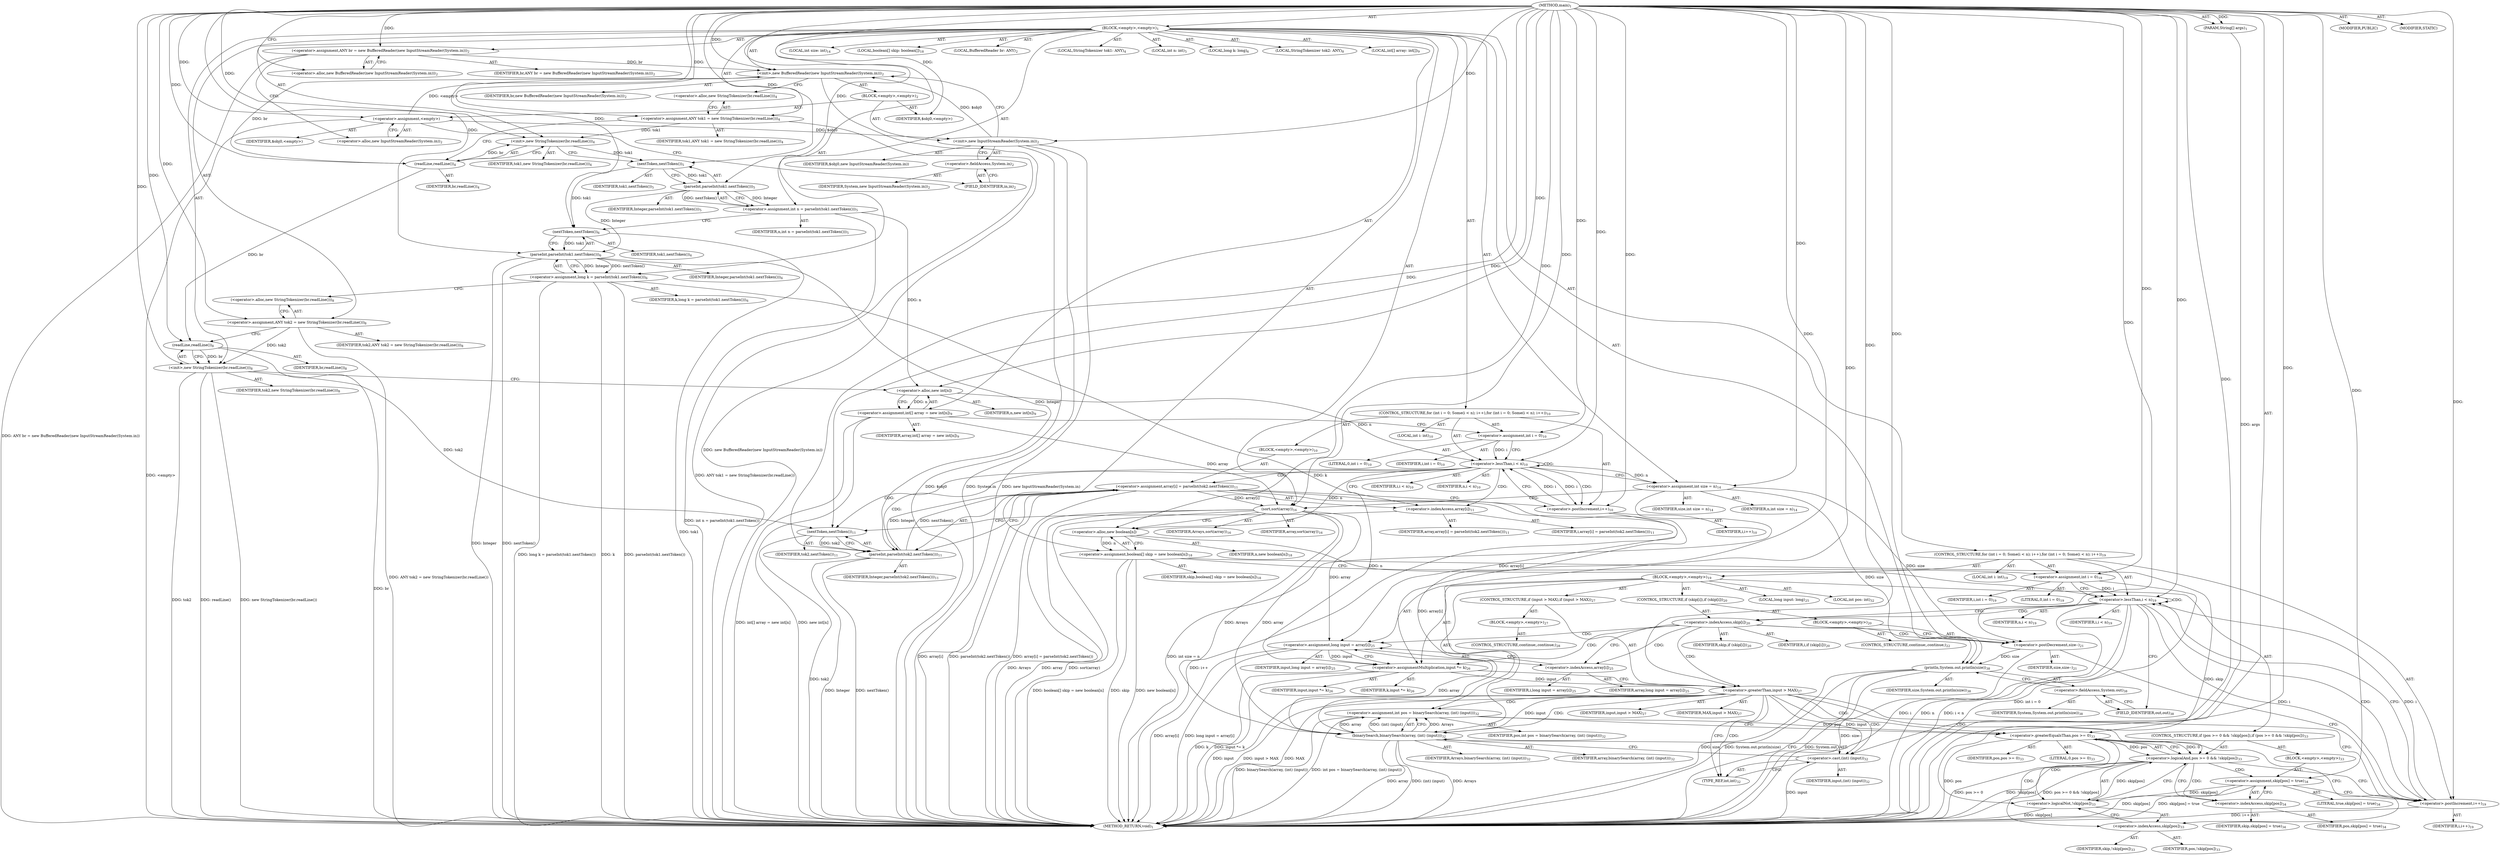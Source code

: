 digraph "main" {  
"23" [label = <(METHOD,main)<SUB>1</SUB>> ]
"24" [label = <(PARAM,String[] args)<SUB>1</SUB>> ]
"25" [label = <(BLOCK,&lt;empty&gt;,&lt;empty&gt;)<SUB>1</SUB>> ]
"4" [label = <(LOCAL,BufferedReader br: ANY)<SUB>2</SUB>> ]
"26" [label = <(&lt;operator&gt;.assignment,ANY br = new BufferedReader(new InputStreamReader(System.in)))<SUB>2</SUB>> ]
"27" [label = <(IDENTIFIER,br,ANY br = new BufferedReader(new InputStreamReader(System.in)))<SUB>2</SUB>> ]
"28" [label = <(&lt;operator&gt;.alloc,new BufferedReader(new InputStreamReader(System.in)))<SUB>2</SUB>> ]
"29" [label = <(&lt;init&gt;,new BufferedReader(new InputStreamReader(System.in)))<SUB>2</SUB>> ]
"3" [label = <(IDENTIFIER,br,new BufferedReader(new InputStreamReader(System.in)))<SUB>2</SUB>> ]
"30" [label = <(BLOCK,&lt;empty&gt;,&lt;empty&gt;)<SUB>2</SUB>> ]
"31" [label = <(&lt;operator&gt;.assignment,&lt;empty&gt;)> ]
"32" [label = <(IDENTIFIER,$obj0,&lt;empty&gt;)> ]
"33" [label = <(&lt;operator&gt;.alloc,new InputStreamReader(System.in))<SUB>2</SUB>> ]
"34" [label = <(&lt;init&gt;,new InputStreamReader(System.in))<SUB>2</SUB>> ]
"35" [label = <(IDENTIFIER,$obj0,new InputStreamReader(System.in))> ]
"36" [label = <(&lt;operator&gt;.fieldAccess,System.in)<SUB>2</SUB>> ]
"37" [label = <(IDENTIFIER,System,new InputStreamReader(System.in))<SUB>2</SUB>> ]
"38" [label = <(FIELD_IDENTIFIER,in,in)<SUB>2</SUB>> ]
"39" [label = <(IDENTIFIER,$obj0,&lt;empty&gt;)> ]
"6" [label = <(LOCAL,StringTokenizer tok1: ANY)<SUB>4</SUB>> ]
"40" [label = <(&lt;operator&gt;.assignment,ANY tok1 = new StringTokenizer(br.readLine()))<SUB>4</SUB>> ]
"41" [label = <(IDENTIFIER,tok1,ANY tok1 = new StringTokenizer(br.readLine()))<SUB>4</SUB>> ]
"42" [label = <(&lt;operator&gt;.alloc,new StringTokenizer(br.readLine()))<SUB>4</SUB>> ]
"43" [label = <(&lt;init&gt;,new StringTokenizer(br.readLine()))<SUB>4</SUB>> ]
"5" [label = <(IDENTIFIER,tok1,new StringTokenizer(br.readLine()))<SUB>4</SUB>> ]
"44" [label = <(readLine,readLine())<SUB>4</SUB>> ]
"45" [label = <(IDENTIFIER,br,readLine())<SUB>4</SUB>> ]
"46" [label = <(LOCAL,int n: int)<SUB>5</SUB>> ]
"47" [label = <(&lt;operator&gt;.assignment,int n = parseInt(tok1.nextToken()))<SUB>5</SUB>> ]
"48" [label = <(IDENTIFIER,n,int n = parseInt(tok1.nextToken()))<SUB>5</SUB>> ]
"49" [label = <(parseInt,parseInt(tok1.nextToken()))<SUB>5</SUB>> ]
"50" [label = <(IDENTIFIER,Integer,parseInt(tok1.nextToken()))<SUB>5</SUB>> ]
"51" [label = <(nextToken,nextToken())<SUB>5</SUB>> ]
"52" [label = <(IDENTIFIER,tok1,nextToken())<SUB>5</SUB>> ]
"53" [label = <(LOCAL,long k: long)<SUB>6</SUB>> ]
"54" [label = <(&lt;operator&gt;.assignment,long k = parseInt(tok1.nextToken()))<SUB>6</SUB>> ]
"55" [label = <(IDENTIFIER,k,long k = parseInt(tok1.nextToken()))<SUB>6</SUB>> ]
"56" [label = <(parseInt,parseInt(tok1.nextToken()))<SUB>6</SUB>> ]
"57" [label = <(IDENTIFIER,Integer,parseInt(tok1.nextToken()))<SUB>6</SUB>> ]
"58" [label = <(nextToken,nextToken())<SUB>6</SUB>> ]
"59" [label = <(IDENTIFIER,tok1,nextToken())<SUB>6</SUB>> ]
"8" [label = <(LOCAL,StringTokenizer tok2: ANY)<SUB>8</SUB>> ]
"60" [label = <(&lt;operator&gt;.assignment,ANY tok2 = new StringTokenizer(br.readLine()))<SUB>8</SUB>> ]
"61" [label = <(IDENTIFIER,tok2,ANY tok2 = new StringTokenizer(br.readLine()))<SUB>8</SUB>> ]
"62" [label = <(&lt;operator&gt;.alloc,new StringTokenizer(br.readLine()))<SUB>8</SUB>> ]
"63" [label = <(&lt;init&gt;,new StringTokenizer(br.readLine()))<SUB>8</SUB>> ]
"7" [label = <(IDENTIFIER,tok2,new StringTokenizer(br.readLine()))<SUB>8</SUB>> ]
"64" [label = <(readLine,readLine())<SUB>8</SUB>> ]
"65" [label = <(IDENTIFIER,br,readLine())<SUB>8</SUB>> ]
"66" [label = <(LOCAL,int[] array: int[])<SUB>9</SUB>> ]
"67" [label = <(&lt;operator&gt;.assignment,int[] array = new int[n])<SUB>9</SUB>> ]
"68" [label = <(IDENTIFIER,array,int[] array = new int[n])<SUB>9</SUB>> ]
"69" [label = <(&lt;operator&gt;.alloc,new int[n])> ]
"70" [label = <(IDENTIFIER,n,new int[n])<SUB>9</SUB>> ]
"71" [label = <(CONTROL_STRUCTURE,for (int i = 0; Some(i &lt; n); i++),for (int i = 0; Some(i &lt; n); i++))<SUB>10</SUB>> ]
"72" [label = <(LOCAL,int i: int)<SUB>10</SUB>> ]
"73" [label = <(&lt;operator&gt;.assignment,int i = 0)<SUB>10</SUB>> ]
"74" [label = <(IDENTIFIER,i,int i = 0)<SUB>10</SUB>> ]
"75" [label = <(LITERAL,0,int i = 0)<SUB>10</SUB>> ]
"76" [label = <(&lt;operator&gt;.lessThan,i &lt; n)<SUB>10</SUB>> ]
"77" [label = <(IDENTIFIER,i,i &lt; n)<SUB>10</SUB>> ]
"78" [label = <(IDENTIFIER,n,i &lt; n)<SUB>10</SUB>> ]
"79" [label = <(&lt;operator&gt;.postIncrement,i++)<SUB>10</SUB>> ]
"80" [label = <(IDENTIFIER,i,i++)<SUB>10</SUB>> ]
"81" [label = <(BLOCK,&lt;empty&gt;,&lt;empty&gt;)<SUB>10</SUB>> ]
"82" [label = <(&lt;operator&gt;.assignment,array[i] = parseInt(tok2.nextToken()))<SUB>11</SUB>> ]
"83" [label = <(&lt;operator&gt;.indexAccess,array[i])<SUB>11</SUB>> ]
"84" [label = <(IDENTIFIER,array,array[i] = parseInt(tok2.nextToken()))<SUB>11</SUB>> ]
"85" [label = <(IDENTIFIER,i,array[i] = parseInt(tok2.nextToken()))<SUB>11</SUB>> ]
"86" [label = <(parseInt,parseInt(tok2.nextToken()))<SUB>11</SUB>> ]
"87" [label = <(IDENTIFIER,Integer,parseInt(tok2.nextToken()))<SUB>11</SUB>> ]
"88" [label = <(nextToken,nextToken())<SUB>11</SUB>> ]
"89" [label = <(IDENTIFIER,tok2,nextToken())<SUB>11</SUB>> ]
"90" [label = <(LOCAL,int size: int)<SUB>14</SUB>> ]
"91" [label = <(&lt;operator&gt;.assignment,int size = n)<SUB>14</SUB>> ]
"92" [label = <(IDENTIFIER,size,int size = n)<SUB>14</SUB>> ]
"93" [label = <(IDENTIFIER,n,int size = n)<SUB>14</SUB>> ]
"94" [label = <(sort,sort(array))<SUB>16</SUB>> ]
"95" [label = <(IDENTIFIER,Arrays,sort(array))<SUB>16</SUB>> ]
"96" [label = <(IDENTIFIER,array,sort(array))<SUB>16</SUB>> ]
"97" [label = <(LOCAL,boolean[] skip: boolean[])<SUB>18</SUB>> ]
"98" [label = <(&lt;operator&gt;.assignment,boolean[] skip = new boolean[n])<SUB>18</SUB>> ]
"99" [label = <(IDENTIFIER,skip,boolean[] skip = new boolean[n])<SUB>18</SUB>> ]
"100" [label = <(&lt;operator&gt;.alloc,new boolean[n])> ]
"101" [label = <(IDENTIFIER,n,new boolean[n])<SUB>18</SUB>> ]
"102" [label = <(CONTROL_STRUCTURE,for (int i = 0; Some(i &lt; n); i++),for (int i = 0; Some(i &lt; n); i++))<SUB>19</SUB>> ]
"103" [label = <(LOCAL,int i: int)<SUB>19</SUB>> ]
"104" [label = <(&lt;operator&gt;.assignment,int i = 0)<SUB>19</SUB>> ]
"105" [label = <(IDENTIFIER,i,int i = 0)<SUB>19</SUB>> ]
"106" [label = <(LITERAL,0,int i = 0)<SUB>19</SUB>> ]
"107" [label = <(&lt;operator&gt;.lessThan,i &lt; n)<SUB>19</SUB>> ]
"108" [label = <(IDENTIFIER,i,i &lt; n)<SUB>19</SUB>> ]
"109" [label = <(IDENTIFIER,n,i &lt; n)<SUB>19</SUB>> ]
"110" [label = <(&lt;operator&gt;.postIncrement,i++)<SUB>19</SUB>> ]
"111" [label = <(IDENTIFIER,i,i++)<SUB>19</SUB>> ]
"112" [label = <(BLOCK,&lt;empty&gt;,&lt;empty&gt;)<SUB>19</SUB>> ]
"113" [label = <(CONTROL_STRUCTURE,if (skip[i]),if (skip[i]))<SUB>20</SUB>> ]
"114" [label = <(&lt;operator&gt;.indexAccess,skip[i])<SUB>20</SUB>> ]
"115" [label = <(IDENTIFIER,skip,if (skip[i]))<SUB>20</SUB>> ]
"116" [label = <(IDENTIFIER,i,if (skip[i]))<SUB>20</SUB>> ]
"117" [label = <(BLOCK,&lt;empty&gt;,&lt;empty&gt;)<SUB>20</SUB>> ]
"118" [label = <(&lt;operator&gt;.postDecrement,size--)<SUB>21</SUB>> ]
"119" [label = <(IDENTIFIER,size,size--)<SUB>21</SUB>> ]
"120" [label = <(CONTROL_STRUCTURE,continue;,continue;)<SUB>22</SUB>> ]
"121" [label = <(LOCAL,long input: long)<SUB>25</SUB>> ]
"122" [label = <(&lt;operator&gt;.assignment,long input = array[i])<SUB>25</SUB>> ]
"123" [label = <(IDENTIFIER,input,long input = array[i])<SUB>25</SUB>> ]
"124" [label = <(&lt;operator&gt;.indexAccess,array[i])<SUB>25</SUB>> ]
"125" [label = <(IDENTIFIER,array,long input = array[i])<SUB>25</SUB>> ]
"126" [label = <(IDENTIFIER,i,long input = array[i])<SUB>25</SUB>> ]
"127" [label = <(&lt;operator&gt;.assignmentMultiplication,input *= k)<SUB>26</SUB>> ]
"128" [label = <(IDENTIFIER,input,input *= k)<SUB>26</SUB>> ]
"129" [label = <(IDENTIFIER,k,input *= k)<SUB>26</SUB>> ]
"130" [label = <(CONTROL_STRUCTURE,if (input &gt; MAX),if (input &gt; MAX))<SUB>27</SUB>> ]
"131" [label = <(&lt;operator&gt;.greaterThan,input &gt; MAX)<SUB>27</SUB>> ]
"132" [label = <(IDENTIFIER,input,input &gt; MAX)<SUB>27</SUB>> ]
"133" [label = <(IDENTIFIER,MAX,input &gt; MAX)<SUB>27</SUB>> ]
"134" [label = <(BLOCK,&lt;empty&gt;,&lt;empty&gt;)<SUB>27</SUB>> ]
"135" [label = <(CONTROL_STRUCTURE,continue;,continue;)<SUB>28</SUB>> ]
"136" [label = <(LOCAL,int pos: int)<SUB>32</SUB>> ]
"137" [label = <(&lt;operator&gt;.assignment,int pos = binarySearch(array, (int) (input)))<SUB>32</SUB>> ]
"138" [label = <(IDENTIFIER,pos,int pos = binarySearch(array, (int) (input)))<SUB>32</SUB>> ]
"139" [label = <(binarySearch,binarySearch(array, (int) (input)))<SUB>32</SUB>> ]
"140" [label = <(IDENTIFIER,Arrays,binarySearch(array, (int) (input)))<SUB>32</SUB>> ]
"141" [label = <(IDENTIFIER,array,binarySearch(array, (int) (input)))<SUB>32</SUB>> ]
"142" [label = <(&lt;operator&gt;.cast,(int) (input))<SUB>32</SUB>> ]
"143" [label = <(TYPE_REF,int,int)<SUB>32</SUB>> ]
"144" [label = <(IDENTIFIER,input,(int) (input))<SUB>32</SUB>> ]
"145" [label = <(CONTROL_STRUCTURE,if (pos &gt;= 0 &amp;&amp; !skip[pos]),if (pos &gt;= 0 &amp;&amp; !skip[pos]))<SUB>33</SUB>> ]
"146" [label = <(&lt;operator&gt;.logicalAnd,pos &gt;= 0 &amp;&amp; !skip[pos])<SUB>33</SUB>> ]
"147" [label = <(&lt;operator&gt;.greaterEqualsThan,pos &gt;= 0)<SUB>33</SUB>> ]
"148" [label = <(IDENTIFIER,pos,pos &gt;= 0)<SUB>33</SUB>> ]
"149" [label = <(LITERAL,0,pos &gt;= 0)<SUB>33</SUB>> ]
"150" [label = <(&lt;operator&gt;.logicalNot,!skip[pos])<SUB>33</SUB>> ]
"151" [label = <(&lt;operator&gt;.indexAccess,skip[pos])<SUB>33</SUB>> ]
"152" [label = <(IDENTIFIER,skip,!skip[pos])<SUB>33</SUB>> ]
"153" [label = <(IDENTIFIER,pos,!skip[pos])<SUB>33</SUB>> ]
"154" [label = <(BLOCK,&lt;empty&gt;,&lt;empty&gt;)<SUB>33</SUB>> ]
"155" [label = <(&lt;operator&gt;.assignment,skip[pos] = true)<SUB>34</SUB>> ]
"156" [label = <(&lt;operator&gt;.indexAccess,skip[pos])<SUB>34</SUB>> ]
"157" [label = <(IDENTIFIER,skip,skip[pos] = true)<SUB>34</SUB>> ]
"158" [label = <(IDENTIFIER,pos,skip[pos] = true)<SUB>34</SUB>> ]
"159" [label = <(LITERAL,true,skip[pos] = true)<SUB>34</SUB>> ]
"160" [label = <(println,System.out.println(size))<SUB>38</SUB>> ]
"161" [label = <(&lt;operator&gt;.fieldAccess,System.out)<SUB>38</SUB>> ]
"162" [label = <(IDENTIFIER,System,System.out.println(size))<SUB>38</SUB>> ]
"163" [label = <(FIELD_IDENTIFIER,out,out)<SUB>38</SUB>> ]
"164" [label = <(IDENTIFIER,size,System.out.println(size))<SUB>38</SUB>> ]
"165" [label = <(MODIFIER,PUBLIC)> ]
"166" [label = <(MODIFIER,STATIC)> ]
"167" [label = <(METHOD_RETURN,void)<SUB>1</SUB>> ]
  "23" -> "24"  [ label = "AST: "] 
  "23" -> "25"  [ label = "AST: "] 
  "23" -> "165"  [ label = "AST: "] 
  "23" -> "166"  [ label = "AST: "] 
  "23" -> "167"  [ label = "AST: "] 
  "25" -> "4"  [ label = "AST: "] 
  "25" -> "26"  [ label = "AST: "] 
  "25" -> "29"  [ label = "AST: "] 
  "25" -> "6"  [ label = "AST: "] 
  "25" -> "40"  [ label = "AST: "] 
  "25" -> "43"  [ label = "AST: "] 
  "25" -> "46"  [ label = "AST: "] 
  "25" -> "47"  [ label = "AST: "] 
  "25" -> "53"  [ label = "AST: "] 
  "25" -> "54"  [ label = "AST: "] 
  "25" -> "8"  [ label = "AST: "] 
  "25" -> "60"  [ label = "AST: "] 
  "25" -> "63"  [ label = "AST: "] 
  "25" -> "66"  [ label = "AST: "] 
  "25" -> "67"  [ label = "AST: "] 
  "25" -> "71"  [ label = "AST: "] 
  "25" -> "90"  [ label = "AST: "] 
  "25" -> "91"  [ label = "AST: "] 
  "25" -> "94"  [ label = "AST: "] 
  "25" -> "97"  [ label = "AST: "] 
  "25" -> "98"  [ label = "AST: "] 
  "25" -> "102"  [ label = "AST: "] 
  "25" -> "160"  [ label = "AST: "] 
  "26" -> "27"  [ label = "AST: "] 
  "26" -> "28"  [ label = "AST: "] 
  "29" -> "3"  [ label = "AST: "] 
  "29" -> "30"  [ label = "AST: "] 
  "30" -> "31"  [ label = "AST: "] 
  "30" -> "34"  [ label = "AST: "] 
  "30" -> "39"  [ label = "AST: "] 
  "31" -> "32"  [ label = "AST: "] 
  "31" -> "33"  [ label = "AST: "] 
  "34" -> "35"  [ label = "AST: "] 
  "34" -> "36"  [ label = "AST: "] 
  "36" -> "37"  [ label = "AST: "] 
  "36" -> "38"  [ label = "AST: "] 
  "40" -> "41"  [ label = "AST: "] 
  "40" -> "42"  [ label = "AST: "] 
  "43" -> "5"  [ label = "AST: "] 
  "43" -> "44"  [ label = "AST: "] 
  "44" -> "45"  [ label = "AST: "] 
  "47" -> "48"  [ label = "AST: "] 
  "47" -> "49"  [ label = "AST: "] 
  "49" -> "50"  [ label = "AST: "] 
  "49" -> "51"  [ label = "AST: "] 
  "51" -> "52"  [ label = "AST: "] 
  "54" -> "55"  [ label = "AST: "] 
  "54" -> "56"  [ label = "AST: "] 
  "56" -> "57"  [ label = "AST: "] 
  "56" -> "58"  [ label = "AST: "] 
  "58" -> "59"  [ label = "AST: "] 
  "60" -> "61"  [ label = "AST: "] 
  "60" -> "62"  [ label = "AST: "] 
  "63" -> "7"  [ label = "AST: "] 
  "63" -> "64"  [ label = "AST: "] 
  "64" -> "65"  [ label = "AST: "] 
  "67" -> "68"  [ label = "AST: "] 
  "67" -> "69"  [ label = "AST: "] 
  "69" -> "70"  [ label = "AST: "] 
  "71" -> "72"  [ label = "AST: "] 
  "71" -> "73"  [ label = "AST: "] 
  "71" -> "76"  [ label = "AST: "] 
  "71" -> "79"  [ label = "AST: "] 
  "71" -> "81"  [ label = "AST: "] 
  "73" -> "74"  [ label = "AST: "] 
  "73" -> "75"  [ label = "AST: "] 
  "76" -> "77"  [ label = "AST: "] 
  "76" -> "78"  [ label = "AST: "] 
  "79" -> "80"  [ label = "AST: "] 
  "81" -> "82"  [ label = "AST: "] 
  "82" -> "83"  [ label = "AST: "] 
  "82" -> "86"  [ label = "AST: "] 
  "83" -> "84"  [ label = "AST: "] 
  "83" -> "85"  [ label = "AST: "] 
  "86" -> "87"  [ label = "AST: "] 
  "86" -> "88"  [ label = "AST: "] 
  "88" -> "89"  [ label = "AST: "] 
  "91" -> "92"  [ label = "AST: "] 
  "91" -> "93"  [ label = "AST: "] 
  "94" -> "95"  [ label = "AST: "] 
  "94" -> "96"  [ label = "AST: "] 
  "98" -> "99"  [ label = "AST: "] 
  "98" -> "100"  [ label = "AST: "] 
  "100" -> "101"  [ label = "AST: "] 
  "102" -> "103"  [ label = "AST: "] 
  "102" -> "104"  [ label = "AST: "] 
  "102" -> "107"  [ label = "AST: "] 
  "102" -> "110"  [ label = "AST: "] 
  "102" -> "112"  [ label = "AST: "] 
  "104" -> "105"  [ label = "AST: "] 
  "104" -> "106"  [ label = "AST: "] 
  "107" -> "108"  [ label = "AST: "] 
  "107" -> "109"  [ label = "AST: "] 
  "110" -> "111"  [ label = "AST: "] 
  "112" -> "113"  [ label = "AST: "] 
  "112" -> "121"  [ label = "AST: "] 
  "112" -> "122"  [ label = "AST: "] 
  "112" -> "127"  [ label = "AST: "] 
  "112" -> "130"  [ label = "AST: "] 
  "112" -> "136"  [ label = "AST: "] 
  "112" -> "137"  [ label = "AST: "] 
  "112" -> "145"  [ label = "AST: "] 
  "113" -> "114"  [ label = "AST: "] 
  "113" -> "117"  [ label = "AST: "] 
  "114" -> "115"  [ label = "AST: "] 
  "114" -> "116"  [ label = "AST: "] 
  "117" -> "118"  [ label = "AST: "] 
  "117" -> "120"  [ label = "AST: "] 
  "118" -> "119"  [ label = "AST: "] 
  "122" -> "123"  [ label = "AST: "] 
  "122" -> "124"  [ label = "AST: "] 
  "124" -> "125"  [ label = "AST: "] 
  "124" -> "126"  [ label = "AST: "] 
  "127" -> "128"  [ label = "AST: "] 
  "127" -> "129"  [ label = "AST: "] 
  "130" -> "131"  [ label = "AST: "] 
  "130" -> "134"  [ label = "AST: "] 
  "131" -> "132"  [ label = "AST: "] 
  "131" -> "133"  [ label = "AST: "] 
  "134" -> "135"  [ label = "AST: "] 
  "137" -> "138"  [ label = "AST: "] 
  "137" -> "139"  [ label = "AST: "] 
  "139" -> "140"  [ label = "AST: "] 
  "139" -> "141"  [ label = "AST: "] 
  "139" -> "142"  [ label = "AST: "] 
  "142" -> "143"  [ label = "AST: "] 
  "142" -> "144"  [ label = "AST: "] 
  "145" -> "146"  [ label = "AST: "] 
  "145" -> "154"  [ label = "AST: "] 
  "146" -> "147"  [ label = "AST: "] 
  "146" -> "150"  [ label = "AST: "] 
  "147" -> "148"  [ label = "AST: "] 
  "147" -> "149"  [ label = "AST: "] 
  "150" -> "151"  [ label = "AST: "] 
  "151" -> "152"  [ label = "AST: "] 
  "151" -> "153"  [ label = "AST: "] 
  "154" -> "155"  [ label = "AST: "] 
  "155" -> "156"  [ label = "AST: "] 
  "155" -> "159"  [ label = "AST: "] 
  "156" -> "157"  [ label = "AST: "] 
  "156" -> "158"  [ label = "AST: "] 
  "160" -> "161"  [ label = "AST: "] 
  "160" -> "164"  [ label = "AST: "] 
  "161" -> "162"  [ label = "AST: "] 
  "161" -> "163"  [ label = "AST: "] 
  "26" -> "33"  [ label = "CFG: "] 
  "29" -> "42"  [ label = "CFG: "] 
  "40" -> "44"  [ label = "CFG: "] 
  "43" -> "51"  [ label = "CFG: "] 
  "47" -> "58"  [ label = "CFG: "] 
  "54" -> "62"  [ label = "CFG: "] 
  "60" -> "64"  [ label = "CFG: "] 
  "63" -> "69"  [ label = "CFG: "] 
  "67" -> "73"  [ label = "CFG: "] 
  "91" -> "94"  [ label = "CFG: "] 
  "94" -> "100"  [ label = "CFG: "] 
  "98" -> "104"  [ label = "CFG: "] 
  "160" -> "167"  [ label = "CFG: "] 
  "28" -> "26"  [ label = "CFG: "] 
  "42" -> "40"  [ label = "CFG: "] 
  "44" -> "43"  [ label = "CFG: "] 
  "49" -> "47"  [ label = "CFG: "] 
  "56" -> "54"  [ label = "CFG: "] 
  "62" -> "60"  [ label = "CFG: "] 
  "64" -> "63"  [ label = "CFG: "] 
  "69" -> "67"  [ label = "CFG: "] 
  "73" -> "76"  [ label = "CFG: "] 
  "76" -> "83"  [ label = "CFG: "] 
  "76" -> "91"  [ label = "CFG: "] 
  "79" -> "76"  [ label = "CFG: "] 
  "100" -> "98"  [ label = "CFG: "] 
  "104" -> "107"  [ label = "CFG: "] 
  "107" -> "114"  [ label = "CFG: "] 
  "107" -> "163"  [ label = "CFG: "] 
  "110" -> "107"  [ label = "CFG: "] 
  "161" -> "160"  [ label = "CFG: "] 
  "31" -> "38"  [ label = "CFG: "] 
  "34" -> "29"  [ label = "CFG: "] 
  "51" -> "49"  [ label = "CFG: "] 
  "58" -> "56"  [ label = "CFG: "] 
  "82" -> "79"  [ label = "CFG: "] 
  "122" -> "127"  [ label = "CFG: "] 
  "127" -> "131"  [ label = "CFG: "] 
  "137" -> "147"  [ label = "CFG: "] 
  "163" -> "161"  [ label = "CFG: "] 
  "33" -> "31"  [ label = "CFG: "] 
  "36" -> "34"  [ label = "CFG: "] 
  "83" -> "88"  [ label = "CFG: "] 
  "86" -> "82"  [ label = "CFG: "] 
  "114" -> "118"  [ label = "CFG: "] 
  "114" -> "124"  [ label = "CFG: "] 
  "124" -> "122"  [ label = "CFG: "] 
  "131" -> "110"  [ label = "CFG: "] 
  "131" -> "143"  [ label = "CFG: "] 
  "139" -> "137"  [ label = "CFG: "] 
  "146" -> "156"  [ label = "CFG: "] 
  "146" -> "110"  [ label = "CFG: "] 
  "38" -> "36"  [ label = "CFG: "] 
  "88" -> "86"  [ label = "CFG: "] 
  "118" -> "110"  [ label = "CFG: "] 
  "142" -> "139"  [ label = "CFG: "] 
  "147" -> "146"  [ label = "CFG: "] 
  "147" -> "151"  [ label = "CFG: "] 
  "150" -> "146"  [ label = "CFG: "] 
  "155" -> "110"  [ label = "CFG: "] 
  "143" -> "142"  [ label = "CFG: "] 
  "151" -> "150"  [ label = "CFG: "] 
  "156" -> "155"  [ label = "CFG: "] 
  "23" -> "28"  [ label = "CFG: "] 
  "24" -> "167"  [ label = "DDG: args"] 
  "26" -> "167"  [ label = "DDG: ANY br = new BufferedReader(new InputStreamReader(System.in))"] 
  "31" -> "167"  [ label = "DDG: &lt;empty&gt;"] 
  "34" -> "167"  [ label = "DDG: $obj0"] 
  "34" -> "167"  [ label = "DDG: System.in"] 
  "34" -> "167"  [ label = "DDG: new InputStreamReader(System.in)"] 
  "29" -> "167"  [ label = "DDG: new BufferedReader(new InputStreamReader(System.in))"] 
  "40" -> "167"  [ label = "DDG: ANY tok1 = new StringTokenizer(br.readLine())"] 
  "47" -> "167"  [ label = "DDG: int n = parseInt(tok1.nextToken())"] 
  "54" -> "167"  [ label = "DDG: k"] 
  "56" -> "167"  [ label = "DDG: Integer"] 
  "58" -> "167"  [ label = "DDG: tok1"] 
  "56" -> "167"  [ label = "DDG: nextToken()"] 
  "54" -> "167"  [ label = "DDG: parseInt(tok1.nextToken())"] 
  "54" -> "167"  [ label = "DDG: long k = parseInt(tok1.nextToken())"] 
  "60" -> "167"  [ label = "DDG: ANY tok2 = new StringTokenizer(br.readLine())"] 
  "63" -> "167"  [ label = "DDG: tok2"] 
  "64" -> "167"  [ label = "DDG: br"] 
  "63" -> "167"  [ label = "DDG: readLine()"] 
  "63" -> "167"  [ label = "DDG: new StringTokenizer(br.readLine())"] 
  "67" -> "167"  [ label = "DDG: new int[n]"] 
  "67" -> "167"  [ label = "DDG: int[] array = new int[n]"] 
  "91" -> "167"  [ label = "DDG: int size = n"] 
  "94" -> "167"  [ label = "DDG: Arrays"] 
  "94" -> "167"  [ label = "DDG: array"] 
  "94" -> "167"  [ label = "DDG: sort(array)"] 
  "98" -> "167"  [ label = "DDG: skip"] 
  "98" -> "167"  [ label = "DDG: new boolean[n]"] 
  "98" -> "167"  [ label = "DDG: boolean[] skip = new boolean[n]"] 
  "104" -> "167"  [ label = "DDG: int i = 0"] 
  "107" -> "167"  [ label = "DDG: i"] 
  "107" -> "167"  [ label = "DDG: n"] 
  "107" -> "167"  [ label = "DDG: i &lt; n"] 
  "160" -> "167"  [ label = "DDG: System.out"] 
  "160" -> "167"  [ label = "DDG: size"] 
  "160" -> "167"  [ label = "DDG: System.out.println(size)"] 
  "122" -> "167"  [ label = "DDG: array[i]"] 
  "122" -> "167"  [ label = "DDG: long input = array[i]"] 
  "127" -> "167"  [ label = "DDG: k"] 
  "127" -> "167"  [ label = "DDG: input *= k"] 
  "131" -> "167"  [ label = "DDG: input"] 
  "131" -> "167"  [ label = "DDG: input &gt; MAX"] 
  "139" -> "167"  [ label = "DDG: Arrays"] 
  "139" -> "167"  [ label = "DDG: array"] 
  "142" -> "167"  [ label = "DDG: input"] 
  "139" -> "167"  [ label = "DDG: (int) (input)"] 
  "137" -> "167"  [ label = "DDG: binarySearch(array, (int) (input))"] 
  "137" -> "167"  [ label = "DDG: int pos = binarySearch(array, (int) (input))"] 
  "147" -> "167"  [ label = "DDG: pos"] 
  "146" -> "167"  [ label = "DDG: pos &gt;= 0"] 
  "150" -> "167"  [ label = "DDG: skip[pos]"] 
  "146" -> "167"  [ label = "DDG: !skip[pos]"] 
  "146" -> "167"  [ label = "DDG: pos &gt;= 0 &amp;&amp; !skip[pos]"] 
  "155" -> "167"  [ label = "DDG: skip[pos]"] 
  "155" -> "167"  [ label = "DDG: skip[pos] = true"] 
  "118" -> "167"  [ label = "DDG: size--"] 
  "110" -> "167"  [ label = "DDG: i++"] 
  "82" -> "167"  [ label = "DDG: array[i]"] 
  "86" -> "167"  [ label = "DDG: Integer"] 
  "88" -> "167"  [ label = "DDG: tok2"] 
  "86" -> "167"  [ label = "DDG: nextToken()"] 
  "82" -> "167"  [ label = "DDG: parseInt(tok2.nextToken())"] 
  "82" -> "167"  [ label = "DDG: array[i] = parseInt(tok2.nextToken())"] 
  "79" -> "167"  [ label = "DDG: i++"] 
  "131" -> "167"  [ label = "DDG: MAX"] 
  "23" -> "24"  [ label = "DDG: "] 
  "23" -> "26"  [ label = "DDG: "] 
  "23" -> "40"  [ label = "DDG: "] 
  "49" -> "47"  [ label = "DDG: Integer"] 
  "49" -> "47"  [ label = "DDG: nextToken()"] 
  "56" -> "54"  [ label = "DDG: Integer"] 
  "56" -> "54"  [ label = "DDG: nextToken()"] 
  "23" -> "60"  [ label = "DDG: "] 
  "69" -> "67"  [ label = "DDG: n"] 
  "76" -> "91"  [ label = "DDG: n"] 
  "23" -> "91"  [ label = "DDG: "] 
  "100" -> "98"  [ label = "DDG: n"] 
  "26" -> "29"  [ label = "DDG: br"] 
  "23" -> "29"  [ label = "DDG: "] 
  "31" -> "29"  [ label = "DDG: &lt;empty&gt;"] 
  "34" -> "29"  [ label = "DDG: $obj0"] 
  "40" -> "43"  [ label = "DDG: tok1"] 
  "23" -> "43"  [ label = "DDG: "] 
  "44" -> "43"  [ label = "DDG: br"] 
  "60" -> "63"  [ label = "DDG: tok2"] 
  "23" -> "63"  [ label = "DDG: "] 
  "64" -> "63"  [ label = "DDG: br"] 
  "23" -> "73"  [ label = "DDG: "] 
  "23" -> "94"  [ label = "DDG: "] 
  "67" -> "94"  [ label = "DDG: array"] 
  "82" -> "94"  [ label = "DDG: array[i]"] 
  "23" -> "104"  [ label = "DDG: "] 
  "91" -> "160"  [ label = "DDG: size"] 
  "118" -> "160"  [ label = "DDG: size"] 
  "23" -> "160"  [ label = "DDG: "] 
  "23" -> "31"  [ label = "DDG: "] 
  "23" -> "39"  [ label = "DDG: "] 
  "29" -> "44"  [ label = "DDG: br"] 
  "23" -> "44"  [ label = "DDG: "] 
  "23" -> "49"  [ label = "DDG: "] 
  "51" -> "49"  [ label = "DDG: tok1"] 
  "49" -> "56"  [ label = "DDG: Integer"] 
  "23" -> "56"  [ label = "DDG: "] 
  "58" -> "56"  [ label = "DDG: tok1"] 
  "44" -> "64"  [ label = "DDG: br"] 
  "23" -> "64"  [ label = "DDG: "] 
  "47" -> "69"  [ label = "DDG: n"] 
  "23" -> "69"  [ label = "DDG: "] 
  "73" -> "76"  [ label = "DDG: i"] 
  "79" -> "76"  [ label = "DDG: i"] 
  "23" -> "76"  [ label = "DDG: "] 
  "69" -> "76"  [ label = "DDG: n"] 
  "76" -> "79"  [ label = "DDG: i"] 
  "23" -> "79"  [ label = "DDG: "] 
  "86" -> "82"  [ label = "DDG: Integer"] 
  "86" -> "82"  [ label = "DDG: nextToken()"] 
  "23" -> "100"  [ label = "DDG: "] 
  "76" -> "100"  [ label = "DDG: n"] 
  "104" -> "107"  [ label = "DDG: i"] 
  "110" -> "107"  [ label = "DDG: i"] 
  "23" -> "107"  [ label = "DDG: "] 
  "100" -> "107"  [ label = "DDG: n"] 
  "107" -> "110"  [ label = "DDG: i"] 
  "23" -> "110"  [ label = "DDG: "] 
  "94" -> "122"  [ label = "DDG: array"] 
  "139" -> "122"  [ label = "DDG: array"] 
  "82" -> "122"  [ label = "DDG: array[i]"] 
  "54" -> "127"  [ label = "DDG: k"] 
  "23" -> "127"  [ label = "DDG: "] 
  "139" -> "137"  [ label = "DDG: Arrays"] 
  "139" -> "137"  [ label = "DDG: array"] 
  "139" -> "137"  [ label = "DDG: (int) (input)"] 
  "31" -> "34"  [ label = "DDG: $obj0"] 
  "23" -> "34"  [ label = "DDG: "] 
  "43" -> "51"  [ label = "DDG: tok1"] 
  "23" -> "51"  [ label = "DDG: "] 
  "51" -> "58"  [ label = "DDG: tok1"] 
  "23" -> "58"  [ label = "DDG: "] 
  "122" -> "127"  [ label = "DDG: input"] 
  "56" -> "86"  [ label = "DDG: Integer"] 
  "23" -> "86"  [ label = "DDG: "] 
  "88" -> "86"  [ label = "DDG: tok2"] 
  "127" -> "131"  [ label = "DDG: input"] 
  "23" -> "131"  [ label = "DDG: "] 
  "94" -> "139"  [ label = "DDG: Arrays"] 
  "23" -> "139"  [ label = "DDG: "] 
  "94" -> "139"  [ label = "DDG: array"] 
  "82" -> "139"  [ label = "DDG: array[i]"] 
  "131" -> "139"  [ label = "DDG: input"] 
  "147" -> "146"  [ label = "DDG: pos"] 
  "147" -> "146"  [ label = "DDG: 0"] 
  "150" -> "146"  [ label = "DDG: skip[pos]"] 
  "23" -> "155"  [ label = "DDG: "] 
  "63" -> "88"  [ label = "DDG: tok2"] 
  "23" -> "88"  [ label = "DDG: "] 
  "91" -> "118"  [ label = "DDG: size"] 
  "23" -> "118"  [ label = "DDG: "] 
  "23" -> "142"  [ label = "DDG: "] 
  "131" -> "142"  [ label = "DDG: input"] 
  "137" -> "147"  [ label = "DDG: pos"] 
  "23" -> "147"  [ label = "DDG: "] 
  "98" -> "150"  [ label = "DDG: skip"] 
  "155" -> "150"  [ label = "DDG: skip[pos]"] 
  "76" -> "76"  [ label = "CDG: "] 
  "76" -> "82"  [ label = "CDG: "] 
  "76" -> "79"  [ label = "CDG: "] 
  "76" -> "83"  [ label = "CDG: "] 
  "76" -> "88"  [ label = "CDG: "] 
  "76" -> "86"  [ label = "CDG: "] 
  "107" -> "107"  [ label = "CDG: "] 
  "107" -> "114"  [ label = "CDG: "] 
  "107" -> "110"  [ label = "CDG: "] 
  "114" -> "122"  [ label = "CDG: "] 
  "114" -> "131"  [ label = "CDG: "] 
  "114" -> "118"  [ label = "CDG: "] 
  "114" -> "127"  [ label = "CDG: "] 
  "114" -> "124"  [ label = "CDG: "] 
  "131" -> "146"  [ label = "CDG: "] 
  "131" -> "142"  [ label = "CDG: "] 
  "131" -> "143"  [ label = "CDG: "] 
  "131" -> "137"  [ label = "CDG: "] 
  "131" -> "147"  [ label = "CDG: "] 
  "131" -> "139"  [ label = "CDG: "] 
  "146" -> "155"  [ label = "CDG: "] 
  "146" -> "156"  [ label = "CDG: "] 
  "147" -> "150"  [ label = "CDG: "] 
  "147" -> "151"  [ label = "CDG: "] 
}
